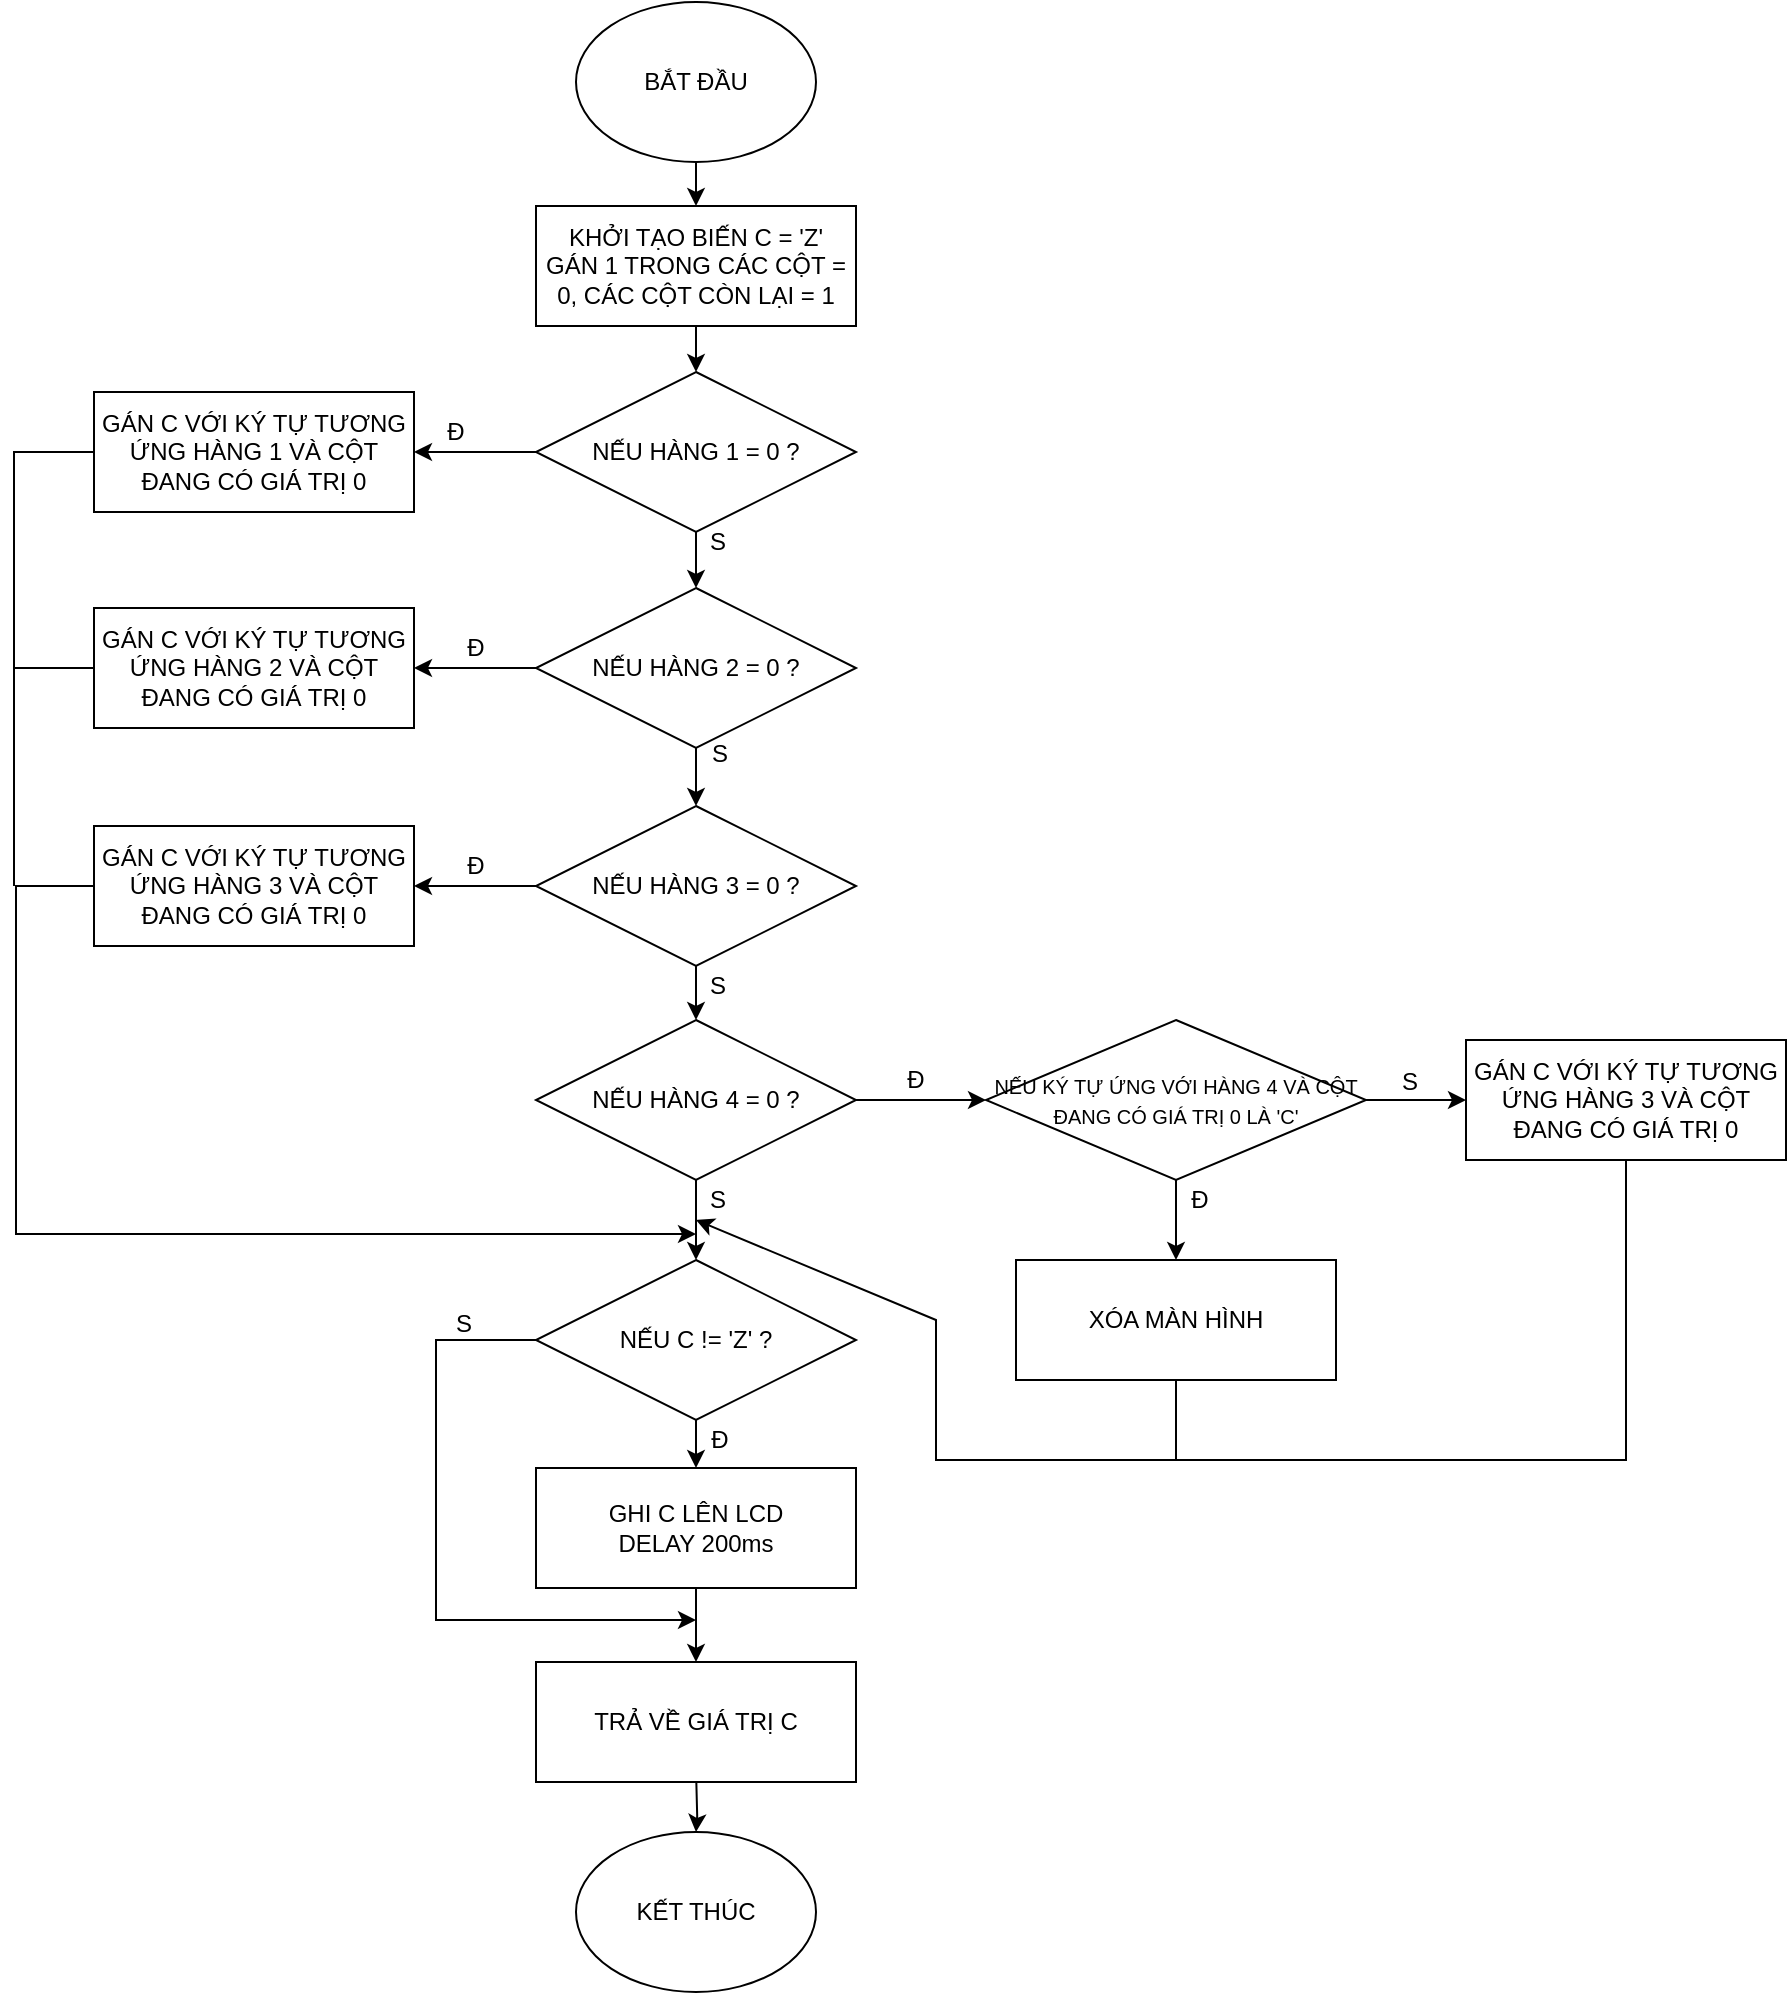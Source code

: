 <mxfile version="21.2.0" type="device">
  <diagram name="Trang-1" id="RSp5bvZyH3KJFfUEdkX4">
    <mxGraphModel dx="1909" dy="-616" grid="0" gridSize="10" guides="1" tooltips="1" connect="1" arrows="1" fold="1" page="0" pageScale="1" pageWidth="827" pageHeight="1169" math="0" shadow="0">
      <root>
        <mxCell id="0" />
        <mxCell id="1" parent="0" />
        <mxCell id="OfQsJBqWhQbi4R5JQu1s-8" value="" style="edgeStyle=orthogonalEdgeStyle;rounded=0;orthogonalLoop=1;jettySize=auto;html=1;" parent="1" source="OfQsJBqWhQbi4R5JQu1s-1" target="OfQsJBqWhQbi4R5JQu1s-2" edge="1">
          <mxGeometry relative="1" as="geometry" />
        </mxCell>
        <mxCell id="OfQsJBqWhQbi4R5JQu1s-1" value="BẮT ĐẦU" style="ellipse;whiteSpace=wrap;html=1;" parent="1" vertex="1">
          <mxGeometry x="420" y="1811" width="120" height="80" as="geometry" />
        </mxCell>
        <mxCell id="OfQsJBqWhQbi4R5JQu1s-9" value="" style="edgeStyle=orthogonalEdgeStyle;rounded=0;orthogonalLoop=1;jettySize=auto;html=1;" parent="1" source="OfQsJBqWhQbi4R5JQu1s-2" target="OfQsJBqWhQbi4R5JQu1s-3" edge="1">
          <mxGeometry relative="1" as="geometry" />
        </mxCell>
        <mxCell id="OfQsJBqWhQbi4R5JQu1s-2" value="KHỞI TẠO BIẾN C = &#39;Z&#39;&lt;br&gt;GÁN 1 TRONG CÁC CỘT = 0, CÁC CỘT CÒN LẠI = 1" style="rounded=0;whiteSpace=wrap;html=1;" parent="1" vertex="1">
          <mxGeometry x="400" y="1913" width="160" height="60" as="geometry" />
        </mxCell>
        <mxCell id="OfQsJBqWhQbi4R5JQu1s-10" value="" style="edgeStyle=orthogonalEdgeStyle;rounded=0;orthogonalLoop=1;jettySize=auto;html=1;" parent="1" source="OfQsJBqWhQbi4R5JQu1s-3" target="OfQsJBqWhQbi4R5JQu1s-4" edge="1">
          <mxGeometry relative="1" as="geometry" />
        </mxCell>
        <mxCell id="OfQsJBqWhQbi4R5JQu1s-25" value="" style="edgeStyle=orthogonalEdgeStyle;rounded=0;orthogonalLoop=1;jettySize=auto;html=1;" parent="1" source="OfQsJBqWhQbi4R5JQu1s-3" target="OfQsJBqWhQbi4R5JQu1s-24" edge="1">
          <mxGeometry relative="1" as="geometry" />
        </mxCell>
        <mxCell id="OfQsJBqWhQbi4R5JQu1s-3" value="NẾU HÀNG 1 = 0 ?" style="rhombus;whiteSpace=wrap;html=1;" parent="1" vertex="1">
          <mxGeometry x="400" y="1996" width="160" height="80" as="geometry" />
        </mxCell>
        <mxCell id="OfQsJBqWhQbi4R5JQu1s-11" value="" style="edgeStyle=orthogonalEdgeStyle;rounded=0;orthogonalLoop=1;jettySize=auto;html=1;" parent="1" source="OfQsJBqWhQbi4R5JQu1s-4" target="OfQsJBqWhQbi4R5JQu1s-5" edge="1">
          <mxGeometry relative="1" as="geometry" />
        </mxCell>
        <mxCell id="OfQsJBqWhQbi4R5JQu1s-29" value="" style="edgeStyle=orthogonalEdgeStyle;rounded=0;orthogonalLoop=1;jettySize=auto;html=1;" parent="1" source="OfQsJBqWhQbi4R5JQu1s-4" target="OfQsJBqWhQbi4R5JQu1s-26" edge="1">
          <mxGeometry relative="1" as="geometry" />
        </mxCell>
        <mxCell id="OfQsJBqWhQbi4R5JQu1s-4" value="NẾU HÀNG 2 = 0 ?" style="rhombus;whiteSpace=wrap;html=1;" parent="1" vertex="1">
          <mxGeometry x="400" y="2104" width="160" height="80" as="geometry" />
        </mxCell>
        <mxCell id="OfQsJBqWhQbi4R5JQu1s-12" value="" style="edgeStyle=orthogonalEdgeStyle;rounded=0;orthogonalLoop=1;jettySize=auto;html=1;" parent="1" source="OfQsJBqWhQbi4R5JQu1s-5" target="OfQsJBqWhQbi4R5JQu1s-6" edge="1">
          <mxGeometry relative="1" as="geometry" />
        </mxCell>
        <mxCell id="OfQsJBqWhQbi4R5JQu1s-30" value="" style="edgeStyle=orthogonalEdgeStyle;rounded=0;orthogonalLoop=1;jettySize=auto;html=1;" parent="1" source="OfQsJBqWhQbi4R5JQu1s-5" target="OfQsJBqWhQbi4R5JQu1s-27" edge="1">
          <mxGeometry relative="1" as="geometry" />
        </mxCell>
        <mxCell id="OfQsJBqWhQbi4R5JQu1s-5" value="NẾU HÀNG 3 = 0 ?" style="rhombus;whiteSpace=wrap;html=1;" parent="1" vertex="1">
          <mxGeometry x="400" y="2213" width="160" height="80" as="geometry" />
        </mxCell>
        <mxCell id="OfQsJBqWhQbi4R5JQu1s-13" value="" style="edgeStyle=orthogonalEdgeStyle;rounded=0;orthogonalLoop=1;jettySize=auto;html=1;" parent="1" source="OfQsJBqWhQbi4R5JQu1s-6" target="OfQsJBqWhQbi4R5JQu1s-7" edge="1">
          <mxGeometry relative="1" as="geometry" />
        </mxCell>
        <mxCell id="OfQsJBqWhQbi4R5JQu1s-15" value="" style="edgeStyle=orthogonalEdgeStyle;rounded=0;orthogonalLoop=1;jettySize=auto;html=1;" parent="1" source="OfQsJBqWhQbi4R5JQu1s-6" target="OfQsJBqWhQbi4R5JQu1s-14" edge="1">
          <mxGeometry relative="1" as="geometry" />
        </mxCell>
        <mxCell id="OfQsJBqWhQbi4R5JQu1s-6" value="NẾU HÀNG 4 = 0 ?" style="rhombus;whiteSpace=wrap;html=1;" parent="1" vertex="1">
          <mxGeometry x="400" y="2320" width="160" height="80" as="geometry" />
        </mxCell>
        <mxCell id="OfQsJBqWhQbi4R5JQu1s-36" value="" style="edgeStyle=orthogonalEdgeStyle;rounded=0;orthogonalLoop=1;jettySize=auto;html=1;" parent="1" source="OfQsJBqWhQbi4R5JQu1s-7" target="OfQsJBqWhQbi4R5JQu1s-34" edge="1">
          <mxGeometry relative="1" as="geometry" />
        </mxCell>
        <mxCell id="OfQsJBqWhQbi4R5JQu1s-37" value="" style="edgeStyle=orthogonalEdgeStyle;rounded=0;orthogonalLoop=1;jettySize=auto;html=1;" parent="1" source="OfQsJBqWhQbi4R5JQu1s-7" target="OfQsJBqWhQbi4R5JQu1s-35" edge="1">
          <mxGeometry relative="1" as="geometry" />
        </mxCell>
        <mxCell id="OfQsJBqWhQbi4R5JQu1s-7" value="&lt;font style=&quot;font-size: 10px;&quot;&gt;NẾU KÝ TỰ ỨNG VỚI HÀNG 4 VÀ CỘT ĐANG CÓ GIÁ TRỊ 0 LÀ &#39;C&#39;&lt;/font&gt;" style="rhombus;whiteSpace=wrap;html=1;" parent="1" vertex="1">
          <mxGeometry x="625" y="2320" width="190" height="80" as="geometry" />
        </mxCell>
        <mxCell id="OfQsJBqWhQbi4R5JQu1s-18" value="" style="edgeStyle=orthogonalEdgeStyle;rounded=0;orthogonalLoop=1;jettySize=auto;html=1;" parent="1" source="OfQsJBqWhQbi4R5JQu1s-14" target="OfQsJBqWhQbi4R5JQu1s-17" edge="1">
          <mxGeometry relative="1" as="geometry" />
        </mxCell>
        <mxCell id="OfQsJBqWhQbi4R5JQu1s-14" value="NẾU C != &#39;Z&#39; ?" style="rhombus;whiteSpace=wrap;html=1;" parent="1" vertex="1">
          <mxGeometry x="400" y="2440" width="160" height="80" as="geometry" />
        </mxCell>
        <mxCell id="OfQsJBqWhQbi4R5JQu1s-22" value="" style="edgeStyle=orthogonalEdgeStyle;rounded=0;orthogonalLoop=1;jettySize=auto;html=1;" parent="1" source="OfQsJBqWhQbi4R5JQu1s-17" target="OfQsJBqWhQbi4R5JQu1s-20" edge="1">
          <mxGeometry relative="1" as="geometry" />
        </mxCell>
        <mxCell id="OfQsJBqWhQbi4R5JQu1s-17" value="GHI C LÊN LCD&lt;br&gt;DELAY 200ms" style="rounded=0;whiteSpace=wrap;html=1;" parent="1" vertex="1">
          <mxGeometry x="400" y="2544" width="160" height="60" as="geometry" />
        </mxCell>
        <mxCell id="OfQsJBqWhQbi4R5JQu1s-23" value="" style="edgeStyle=orthogonalEdgeStyle;rounded=0;orthogonalLoop=1;jettySize=auto;html=1;" parent="1" target="OfQsJBqWhQbi4R5JQu1s-21" edge="1">
          <mxGeometry relative="1" as="geometry">
            <mxPoint x="480.059" y="2697" as="sourcePoint" />
          </mxGeometry>
        </mxCell>
        <mxCell id="OfQsJBqWhQbi4R5JQu1s-20" value="TRẢ VỀ GIÁ TRỊ C" style="rounded=0;whiteSpace=wrap;html=1;" parent="1" vertex="1">
          <mxGeometry x="400" y="2641" width="160" height="60" as="geometry" />
        </mxCell>
        <mxCell id="OfQsJBqWhQbi4R5JQu1s-21" value="KẾT THÚC" style="ellipse;whiteSpace=wrap;html=1;" parent="1" vertex="1">
          <mxGeometry x="420" y="2726" width="120" height="80" as="geometry" />
        </mxCell>
        <mxCell id="OfQsJBqWhQbi4R5JQu1s-24" value="GÁN C VỚI KÝ TỰ TƯƠNG ỨNG HÀNG 1 VÀ CỘT ĐANG CÓ GIÁ TRỊ 0" style="rounded=0;whiteSpace=wrap;html=1;" parent="1" vertex="1">
          <mxGeometry x="179" y="2006" width="160" height="60" as="geometry" />
        </mxCell>
        <mxCell id="OfQsJBqWhQbi4R5JQu1s-26" value="GÁN C VỚI KÝ TỰ TƯƠNG ỨNG HÀNG 2 VÀ CỘT ĐANG CÓ GIÁ TRỊ 0" style="rounded=0;whiteSpace=wrap;html=1;" parent="1" vertex="1">
          <mxGeometry x="179" y="2114" width="160" height="60" as="geometry" />
        </mxCell>
        <mxCell id="OfQsJBqWhQbi4R5JQu1s-27" value="GÁN C VỚI KÝ TỰ TƯƠNG ỨNG HÀNG 3 VÀ CỘT ĐANG CÓ GIÁ TRỊ 0" style="rounded=0;whiteSpace=wrap;html=1;" parent="1" vertex="1">
          <mxGeometry x="179" y="2223" width="160" height="60" as="geometry" />
        </mxCell>
        <mxCell id="OfQsJBqWhQbi4R5JQu1s-31" value="" style="endArrow=classic;html=1;rounded=0;exitX=0;exitY=0.5;exitDx=0;exitDy=0;" parent="1" edge="1" source="OfQsJBqWhQbi4R5JQu1s-27">
          <mxGeometry width="50" height="50" relative="1" as="geometry">
            <mxPoint x="160" y="2247" as="sourcePoint" />
            <mxPoint x="480" y="2427" as="targetPoint" />
            <Array as="points">
              <mxPoint x="140" y="2253" />
              <mxPoint x="140" y="2427" />
            </Array>
          </mxGeometry>
        </mxCell>
        <mxCell id="OfQsJBqWhQbi4R5JQu1s-32" value="" style="endArrow=none;html=1;rounded=0;entryX=0;entryY=0.5;entryDx=0;entryDy=0;" parent="1" target="OfQsJBqWhQbi4R5JQu1s-26" edge="1">
          <mxGeometry width="50" height="50" relative="1" as="geometry">
            <mxPoint x="139" y="2253" as="sourcePoint" />
            <mxPoint x="579" y="2213" as="targetPoint" />
            <Array as="points">
              <mxPoint x="139" y="2144" />
            </Array>
          </mxGeometry>
        </mxCell>
        <mxCell id="OfQsJBqWhQbi4R5JQu1s-33" value="" style="endArrow=none;html=1;rounded=0;entryX=0;entryY=0.5;entryDx=0;entryDy=0;" parent="1" edge="1" target="OfQsJBqWhQbi4R5JQu1s-24">
          <mxGeometry width="50" height="50" relative="1" as="geometry">
            <mxPoint x="139" y="2147" as="sourcePoint" />
            <mxPoint x="179" y="2027" as="targetPoint" />
            <Array as="points">
              <mxPoint x="139" y="2036" />
            </Array>
          </mxGeometry>
        </mxCell>
        <mxCell id="OfQsJBqWhQbi4R5JQu1s-34" value="XÓA MÀN HÌNH" style="rounded=0;whiteSpace=wrap;html=1;" parent="1" vertex="1">
          <mxGeometry x="640" y="2440" width="160" height="60" as="geometry" />
        </mxCell>
        <mxCell id="OfQsJBqWhQbi4R5JQu1s-35" value="GÁN C VỚI KÝ TỰ TƯƠNG ỨNG HÀNG 3 VÀ CỘT ĐANG CÓ GIÁ TRỊ 0" style="rounded=0;whiteSpace=wrap;html=1;" parent="1" vertex="1">
          <mxGeometry x="865" y="2330" width="160" height="60" as="geometry" />
        </mxCell>
        <mxCell id="OfQsJBqWhQbi4R5JQu1s-38" value="" style="endArrow=classic;html=1;rounded=0;exitX=0.5;exitY=1;exitDx=0;exitDy=0;" parent="1" edge="1" source="OfQsJBqWhQbi4R5JQu1s-34">
          <mxGeometry width="50" height="50" relative="1" as="geometry">
            <mxPoint x="740" y="2497" as="sourcePoint" />
            <mxPoint x="480" y="2420" as="targetPoint" />
            <Array as="points">
              <mxPoint x="720" y="2540" />
              <mxPoint x="600" y="2540" />
              <mxPoint x="600" y="2470" />
            </Array>
          </mxGeometry>
        </mxCell>
        <mxCell id="OfQsJBqWhQbi4R5JQu1s-41" value="" style="endArrow=classic;html=1;rounded=0;exitX=0;exitY=0.5;exitDx=0;exitDy=0;" parent="1" source="OfQsJBqWhQbi4R5JQu1s-14" edge="1">
          <mxGeometry width="50" height="50" relative="1" as="geometry">
            <mxPoint x="470" y="2730" as="sourcePoint" />
            <mxPoint x="480" y="2620" as="targetPoint" />
            <Array as="points">
              <mxPoint x="350" y="2480" />
              <mxPoint x="350" y="2620" />
            </Array>
          </mxGeometry>
        </mxCell>
        <mxCell id="OfQsJBqWhQbi4R5JQu1s-42" value="S" style="text;html=1;strokeColor=none;fillColor=none;align=center;verticalAlign=middle;whiteSpace=wrap;rounded=0;" parent="1" vertex="1">
          <mxGeometry x="471" y="2071" width="40" height="20" as="geometry" />
        </mxCell>
        <mxCell id="OfQsJBqWhQbi4R5JQu1s-43" value="S" style="text;html=1;strokeColor=none;fillColor=none;align=center;verticalAlign=middle;whiteSpace=wrap;rounded=0;" parent="1" vertex="1">
          <mxGeometry x="472" y="2177" width="40" height="20" as="geometry" />
        </mxCell>
        <mxCell id="OfQsJBqWhQbi4R5JQu1s-44" value="Đ" style="text;html=1;strokeColor=none;fillColor=none;align=center;verticalAlign=middle;whiteSpace=wrap;rounded=0;" parent="1" vertex="1">
          <mxGeometry x="350" y="2233" width="40" height="20" as="geometry" />
        </mxCell>
        <mxCell id="OfQsJBqWhQbi4R5JQu1s-45" value="Đ" style="text;html=1;strokeColor=none;fillColor=none;align=center;verticalAlign=middle;whiteSpace=wrap;rounded=0;" parent="1" vertex="1">
          <mxGeometry x="350" y="2124" width="40" height="20" as="geometry" />
        </mxCell>
        <mxCell id="OfQsJBqWhQbi4R5JQu1s-46" value="Đ" style="text;html=1;strokeColor=none;fillColor=none;align=center;verticalAlign=middle;whiteSpace=wrap;rounded=0;" parent="1" vertex="1">
          <mxGeometry x="340" y="2016" width="40" height="20" as="geometry" />
        </mxCell>
        <mxCell id="OfQsJBqWhQbi4R5JQu1s-50" value="S" style="text;html=1;strokeColor=none;fillColor=none;align=center;verticalAlign=middle;whiteSpace=wrap;rounded=0;" parent="1" vertex="1">
          <mxGeometry x="471" y="2293" width="40" height="20" as="geometry" />
        </mxCell>
        <mxCell id="OfQsJBqWhQbi4R5JQu1s-51" value="Đ" style="text;html=1;strokeColor=none;fillColor=none;align=center;verticalAlign=middle;whiteSpace=wrap;rounded=0;" parent="1" vertex="1">
          <mxGeometry x="570" y="2340" width="40" height="20" as="geometry" />
        </mxCell>
        <mxCell id="OfQsJBqWhQbi4R5JQu1s-52" value="S" style="text;html=1;strokeColor=none;fillColor=none;align=center;verticalAlign=middle;whiteSpace=wrap;rounded=0;" parent="1" vertex="1">
          <mxGeometry x="817" y="2341" width="40" height="20" as="geometry" />
        </mxCell>
        <mxCell id="OfQsJBqWhQbi4R5JQu1s-53" value="S" style="text;html=1;strokeColor=none;fillColor=none;align=center;verticalAlign=middle;whiteSpace=wrap;rounded=0;" parent="1" vertex="1">
          <mxGeometry x="471" y="2400" width="40" height="20" as="geometry" />
        </mxCell>
        <mxCell id="OfQsJBqWhQbi4R5JQu1s-54" value="Đ" style="text;html=1;strokeColor=none;fillColor=none;align=center;verticalAlign=middle;whiteSpace=wrap;rounded=0;" parent="1" vertex="1">
          <mxGeometry x="712" y="2400" width="40" height="20" as="geometry" />
        </mxCell>
        <mxCell id="OfQsJBqWhQbi4R5JQu1s-55" value="S" style="text;html=1;strokeColor=none;fillColor=none;align=center;verticalAlign=middle;whiteSpace=wrap;rounded=0;" parent="1" vertex="1">
          <mxGeometry x="344" y="2462" width="40" height="20" as="geometry" />
        </mxCell>
        <mxCell id="OfQsJBqWhQbi4R5JQu1s-56" value="Đ" style="text;html=1;strokeColor=none;fillColor=none;align=center;verticalAlign=middle;whiteSpace=wrap;rounded=0;" parent="1" vertex="1">
          <mxGeometry x="472" y="2520" width="40" height="20" as="geometry" />
        </mxCell>
        <mxCell id="OfQsJBqWhQbi4R5JQu1s-58" value="" style="endArrow=none;html=1;rounded=0;entryX=0.5;entryY=1;entryDx=0;entryDy=0;" parent="1" target="OfQsJBqWhQbi4R5JQu1s-35" edge="1">
          <mxGeometry width="50" height="50" relative="1" as="geometry">
            <mxPoint x="720" y="2540" as="sourcePoint" />
            <mxPoint x="500" y="2450" as="targetPoint" />
            <Array as="points">
              <mxPoint x="945" y="2540" />
            </Array>
          </mxGeometry>
        </mxCell>
      </root>
    </mxGraphModel>
  </diagram>
</mxfile>

